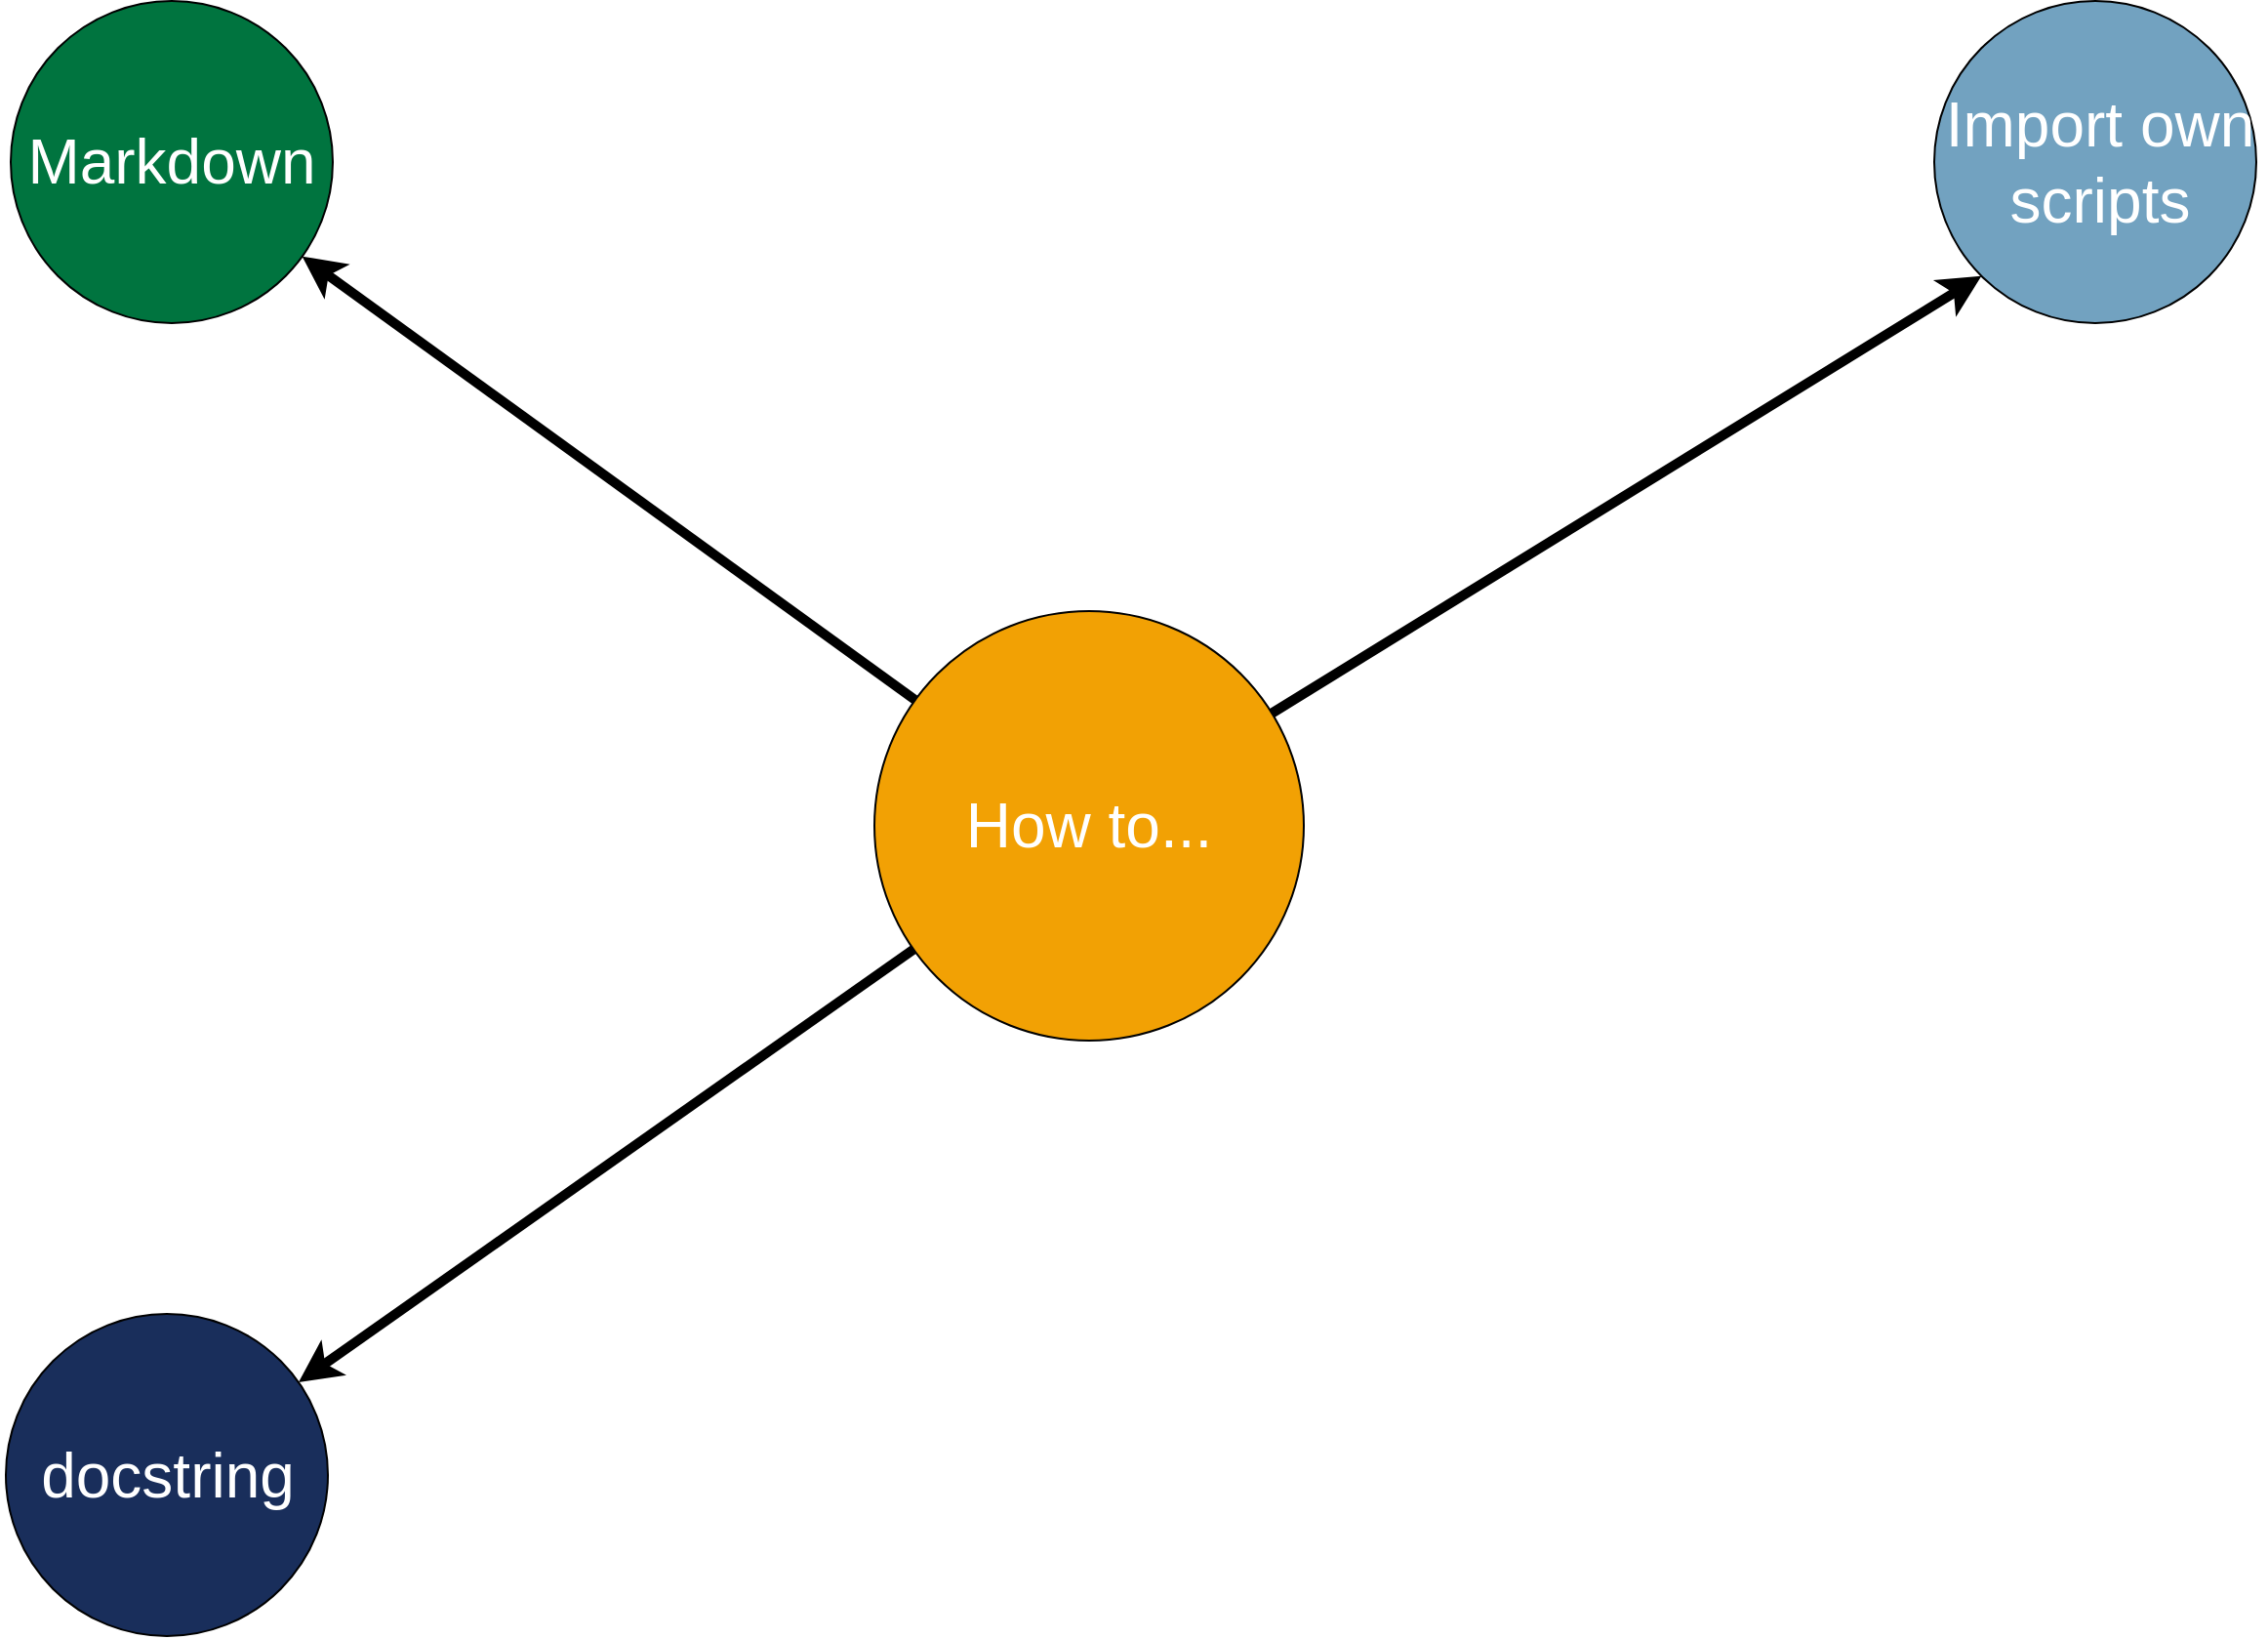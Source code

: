 <mxfile version="13.0.3" type="device"><diagram id="31NhOIFEE1S6o2KfB4fZ" name="Page-1"><mxGraphModel dx="1810" dy="1610" grid="1" gridSize="10" guides="1" tooltips="1" connect="1" arrows="1" fold="1" page="1" pageScale="1" pageWidth="1920" pageHeight="1200" math="0" shadow="0"><root><mxCell id="0"/><mxCell id="1" parent="0"/><mxCell id="iWD9waFiwqPBN_AOMrQd-7" style="rounded=0;orthogonalLoop=1;jettySize=auto;html=1;strokeWidth=5;" parent="1" source="iWD9waFiwqPBN_AOMrQd-1" target="iWD9waFiwqPBN_AOMrQd-4" edge="1"><mxGeometry relative="1" as="geometry"/></mxCell><mxCell id="iWD9waFiwqPBN_AOMrQd-10" style="edgeStyle=none;rounded=0;orthogonalLoop=1;jettySize=auto;html=1;entryX=0;entryY=1;entryDx=0;entryDy=0;strokeWidth=5;" parent="1" source="iWD9waFiwqPBN_AOMrQd-1" target="iWD9waFiwqPBN_AOMrQd-8" edge="1"><mxGeometry relative="1" as="geometry"/></mxCell><mxCell id="iWD9waFiwqPBN_AOMrQd-16" style="edgeStyle=none;rounded=0;orthogonalLoop=1;jettySize=auto;html=1;strokeWidth=5;" parent="1" source="iWD9waFiwqPBN_AOMrQd-1" target="iWD9waFiwqPBN_AOMrQd-14" edge="1"><mxGeometry relative="1" as="geometry"/></mxCell><mxCell id="iWD9waFiwqPBN_AOMrQd-1" value="" style="ellipse;whiteSpace=wrap;html=1;aspect=fixed;fillColor=#f2a104;" parent="1" vertex="1"><mxGeometry x="850" y="490" width="220" height="220" as="geometry"/></mxCell><mxCell id="iWD9waFiwqPBN_AOMrQd-2" value="&lt;font style=&quot;font-size: 32px&quot; color=&quot;#ffffff&quot;&gt;How to...&lt;/font&gt;" style="text;html=1;strokeColor=none;fillColor=none;align=center;verticalAlign=middle;whiteSpace=wrap;rounded=0;" parent="1" vertex="1"><mxGeometry x="875" y="580" width="170" height="40" as="geometry"/></mxCell><mxCell id="iWD9waFiwqPBN_AOMrQd-4" value="" style="ellipse;whiteSpace=wrap;html=1;aspect=fixed;fillColor=#00743f;" parent="1" vertex="1"><mxGeometry x="407.5" y="177.5" width="165" height="165" as="geometry"/></mxCell><mxCell id="iWD9waFiwqPBN_AOMrQd-5" value="&lt;font style=&quot;font-size: 32px&quot; color=&quot;#ffffff&quot;&gt;Markdown&lt;/font&gt;" style="text;html=1;strokeColor=none;fillColor=none;align=center;verticalAlign=middle;whiteSpace=wrap;rounded=0;" parent="1" vertex="1"><mxGeometry x="405" y="240" width="170" height="40" as="geometry"/></mxCell><mxCell id="iWD9waFiwqPBN_AOMrQd-8" value="" style="ellipse;whiteSpace=wrap;html=1;aspect=fixed;fillColor=#72A2c0;" parent="1" vertex="1"><mxGeometry x="1393" y="177.5" width="165" height="165" as="geometry"/></mxCell><mxCell id="iWD9waFiwqPBN_AOMrQd-9" value="&lt;font style=&quot;font-size: 32px&quot; color=&quot;#ffffff&quot;&gt;Import own scripts&lt;/font&gt;" style="text;html=1;strokeColor=none;fillColor=none;align=center;verticalAlign=middle;whiteSpace=wrap;rounded=0;" parent="1" vertex="1"><mxGeometry x="1393" y="240" width="170" height="40" as="geometry"/></mxCell><mxCell id="iWD9waFiwqPBN_AOMrQd-14" value="" style="ellipse;whiteSpace=wrap;html=1;aspect=fixed;fillColor=#192E5b;" parent="1" vertex="1"><mxGeometry x="405" y="850" width="165" height="165" as="geometry"/></mxCell><mxCell id="iWD9waFiwqPBN_AOMrQd-15" value="&lt;font style=&quot;font-size: 32px&quot; color=&quot;#ffffff&quot;&gt;docstring&lt;/font&gt;" style="text;html=1;strokeColor=none;fillColor=none;align=center;verticalAlign=middle;whiteSpace=wrap;rounded=0;" parent="1" vertex="1"><mxGeometry x="402.5" y="912.5" width="170" height="40" as="geometry"/></mxCell></root></mxGraphModel></diagram></mxfile>